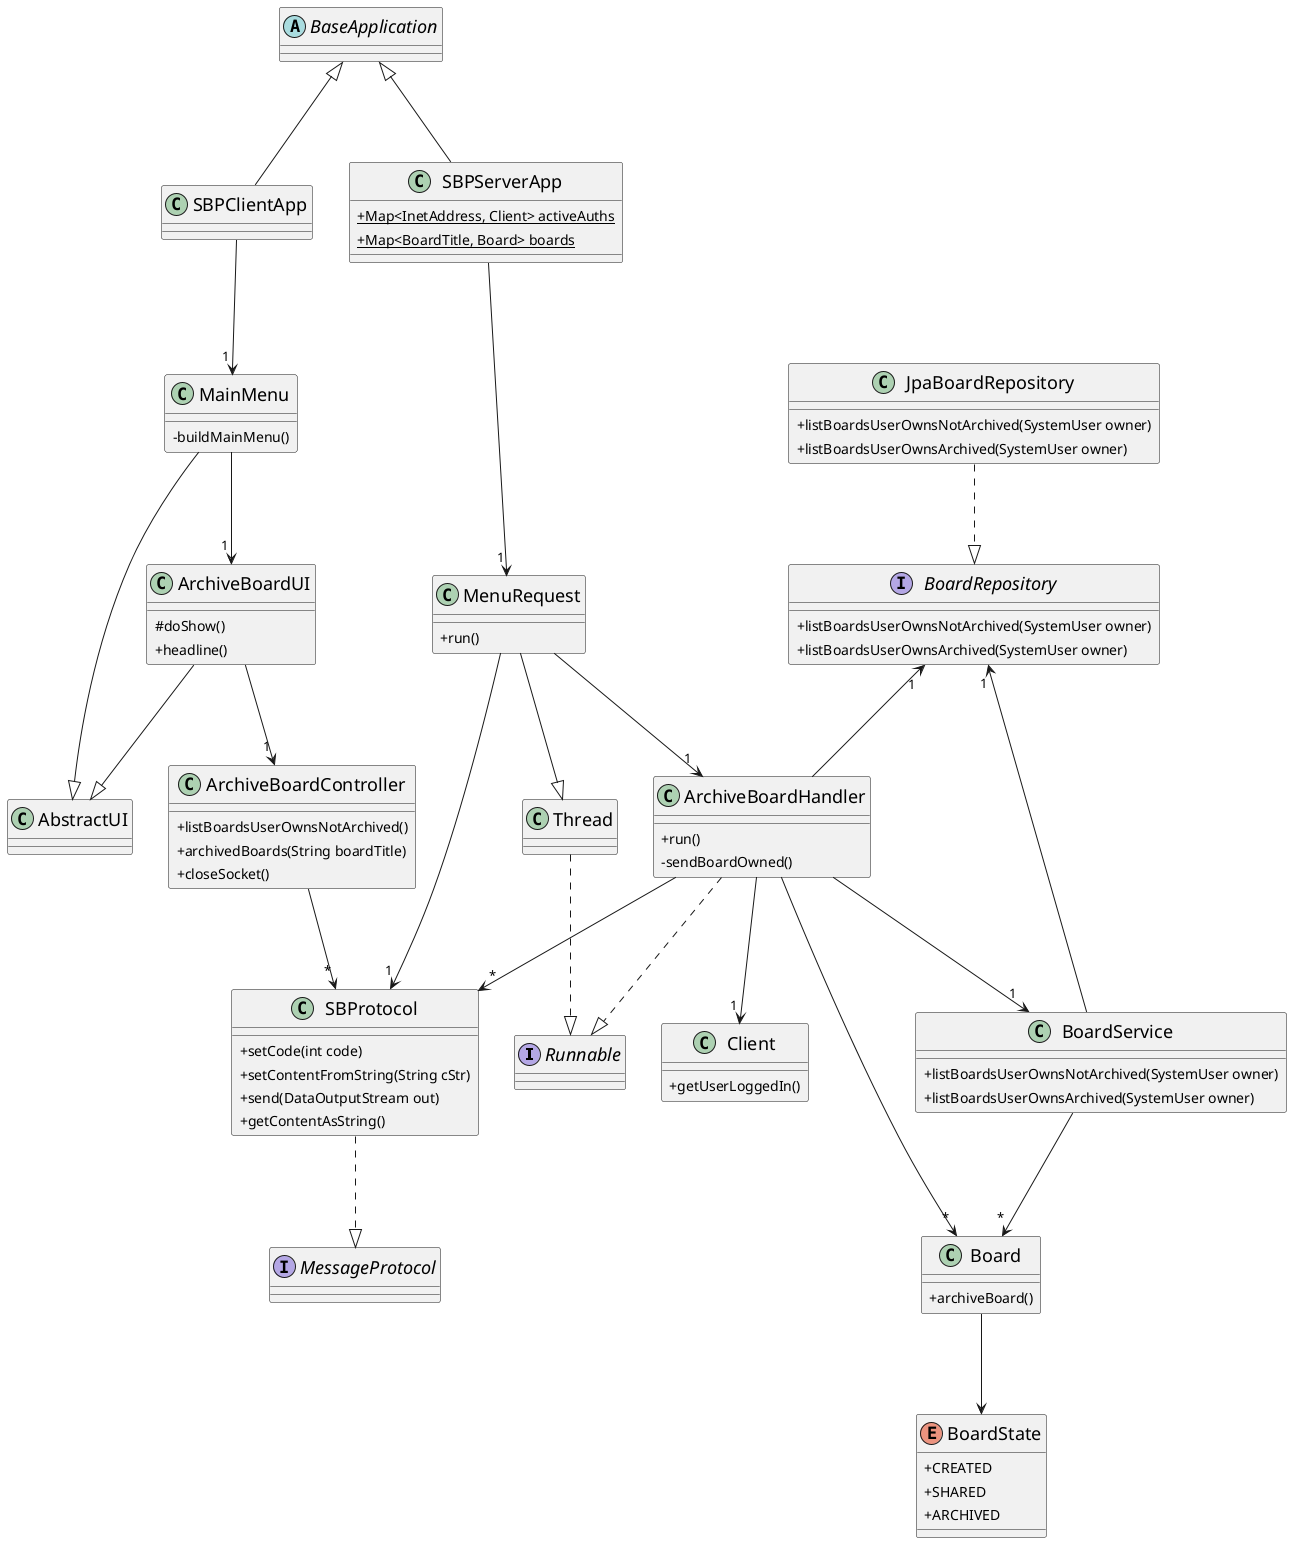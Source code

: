 @startuml
'https://plantuml.com/class-diagram

skinparam classAttributeIconSize 0
skinparam padding 2
skinparam ranksep 100
skinparam classFontSize 18


interface Runnable
interface MessageProtocol

interface BoardRepository
{
  +listBoardsUserOwnsNotArchived(SystemUser owner)
  +listBoardsUserOwnsArchived(SystemUser owner)
 }

class AbstractUI
{
}

class ArchiveBoardUI
{
    # doShow()
    + headline()
}

class ArchiveBoardController
{

 +listBoardsUserOwnsNotArchived()
 +archivedBoards(String boardTitle)
 +closeSocket()
}

class ArchiveBoardHandler
{
+run()
-sendBoardOwned()
}

class MenuRequest
{
+run()
}

class Thread
{
}

interface Runnable
interface MessageProtocol

class SBProtocol
{
 + setCode(int code)
 + setContentFromString(String cStr)
 + send(DataOutputStream out)
 + getContentAsString()

}

class JpaBoardRepository
{
+listBoardsUserOwnsNotArchived(SystemUser owner)
+listBoardsUserOwnsArchived(SystemUser owner)
}

class Client
{
    +getUserLoggedIn()
}

class BoardService
{
 +listBoardsUserOwnsNotArchived(SystemUser owner)
 +listBoardsUserOwnsArchived(SystemUser owner)
}

enum BoardState
{
    +CREATED
    +SHARED
    +ARCHIVED
}

class Board
{
    +archiveBoard()
}

class SBPClientApp

class SBPServerApp
{
+{static}Map<InetAddress, Client> activeAuths
+{static}Map<BoardTitle, Board> boards

}

abstract class BaseApplication

class MainMenu
{
-buildMainMenu()
}


'extends
ArchiveBoardUI --|> AbstractUI
MenuRequest --|> Thread
SBPClientApp -up-|> BaseApplication
SBPServerApp -up-|> BaseApplication
MainMenu --|> AbstractUI

'depends on(imports)
ArchiveBoardUI --> "1" ArchiveBoardController
ArchiveBoardController --> "*" SBProtocol

ArchiveBoardHandler --> "*" SBProtocol
ArchiveBoardHandler -up-> "1" BoardRepository


ArchiveBoardHandler --> "1" Client
ArchiveBoardHandler --> "1" BoardService

BoardService  --> "1" BoardRepository
BoardService  --> "*" Board

ArchiveBoardHandler --> "*" Board

Board --> BoardState

MenuRequest --> "1" SBProtocol
MainMenu --> "1" ArchiveBoardUI
SBPClientApp --> "1" MainMenu
SBPServerApp --> "1" MenuRequest
MenuRequest --> "1" ArchiveBoardHandler



'implements
ArchiveBoardHandler ..|> Runnable
Thread ..|> Runnable
SBProtocol ..|> MessageProtocol
JpaBoardRepository ..|> BoardRepository



@enduml